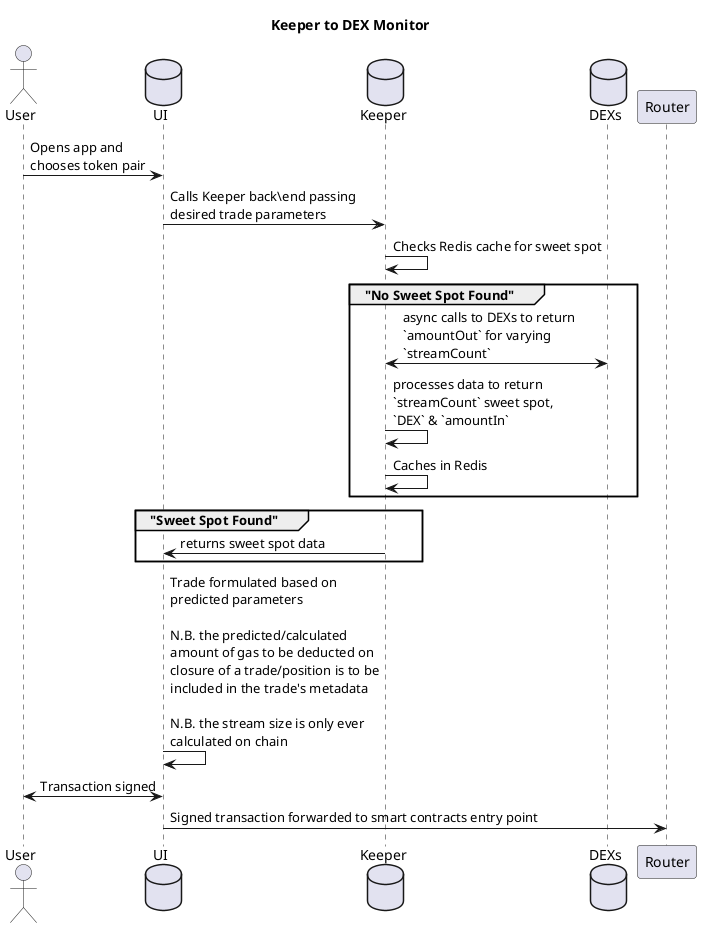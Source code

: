 @startuml Keeper Dex Monitor
title Keeper to DEX Monitor

actor User
database "UI" as UI
database "Keeper" as K
database "DEXs" as DEX
participant "Router" as R

' == Authentication ==

User -> UI: Opens app and\nchooses token pair
UI -> K: Calls Keeper back\end passing\ndesired trade parameters
K -> K: Checks Redis cache for sweet spot
group "No Sweet Spot Found"
K <-> DEX: async calls to DEXs to return\n`amountOut` for varying\n`streamCount`
K -> K: processes data to return\n`streamCount` sweet spot,\n`DEX` & `amountIn`
K -> K: Caches in Redis
end group
group "Sweet Spot Found"
K -> UI: returns sweet spot data
end group
UI -> UI: Trade formulated based on\npredicted parameters\n\nN.B. the predicted/calculated\namount of gas to be deducted on\nclosure of a trade/position is to be\nincluded in the trade's metadata\n\nN.B. the stream size is only ever\ncalculated on chain
User <-> UI: Transaction signed
UI -> R: Signed transaction forwarded to smart contracts entry point
@enduml
